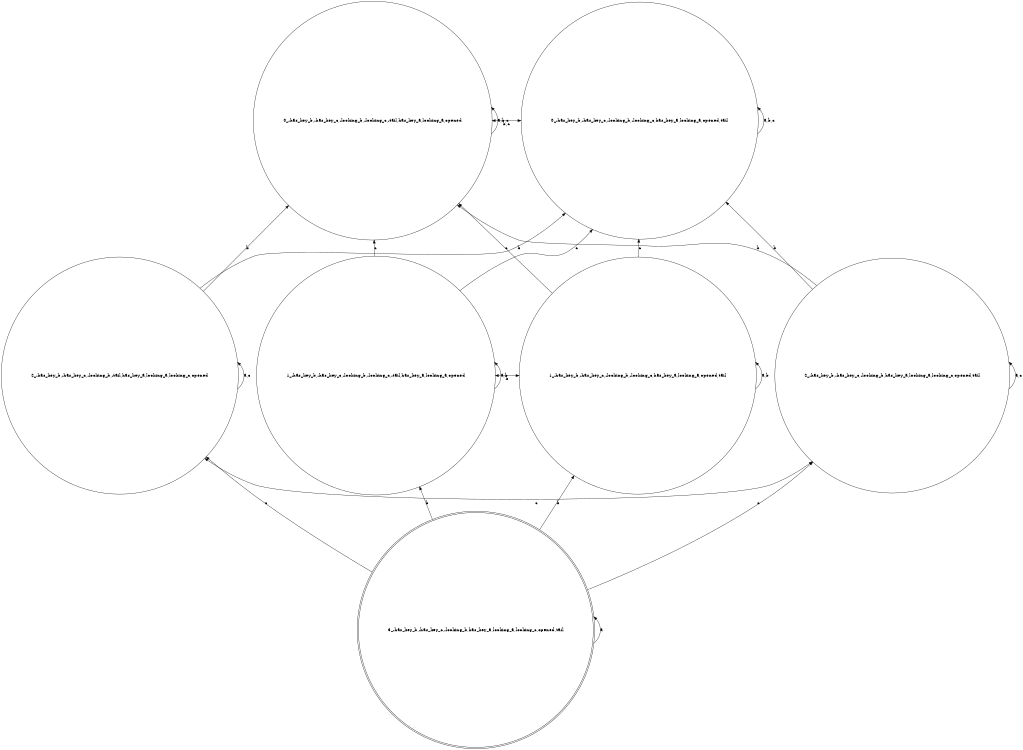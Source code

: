 digraph K_structure{
	rankdir=BT;
	size="8,5"
//WORLDS List:
	node [shape = circle] "0_-has_key_b,-has_key_c,-looking_b,-looking_c,has_key_a,looking_a,opened,tail";// (,-has_key_b,-has_key_c,-looking_b,-looking_c,has_key_a,looking_a,opened,tail)
	node [shape = circle] "1_-has_key_b,-has_key_c,-looking_b,-looking_c,has_key_a,looking_a,opened,tail";// (-has_key_b,-has_key_c,-looking_b,-looking_c,has_key_a,looking_a,opened,tail)
	node [shape = circle] "2_-has_key_b,-has_key_c,-looking_b,has_key_a,looking_a,looking_c,opened,tail";// (,-has_key_b,-has_key_c,-looking_b,has_key_a,looking_a,looking_c,opened,tail)
	node [shape = doublecircle] "3_-has_key_b,-has_key_c,-looking_b,has_key_a,looking_a,looking_c,opened,tail";// (-has_key_b,-has_key_c,-looking_b,has_key_a,looking_a,looking_c,opened,tail)
	node [shape = circle] "0_-has_key_b,-has_key_c,-looking_b,-looking_c,-tail,has_key_a,looking_a,opened";// (,-has_key_b,-has_key_c,-looking_b,-looking_c,-tail,has_key_a,looking_a,opened)
	node [shape = circle] "1_-has_key_b,-has_key_c,-looking_b,-looking_c,-tail,has_key_a,looking_a,opened";// (-has_key_b,-has_key_c,-looking_b,-looking_c,-tail,has_key_a,looking_a,opened)
	node [shape = circle] "2_-has_key_b,-has_key_c,-looking_b,-tail,has_key_a,looking_a,looking_c,opened";// (,-has_key_b,-has_key_c,-looking_b,-tail,has_key_a,looking_a,looking_c,opened)


//RANKS List:
	{rank = same; "0_-has_key_b,-has_key_c,-looking_b,-looking_c,has_key_a,looking_a,opened,tail"; "0_-has_key_b,-has_key_c,-looking_b,-looking_c,-tail,has_key_a,looking_a,opened"; }
	{rank = same; "2_-has_key_b,-has_key_c,-looking_b,has_key_a,looking_a,looking_c,opened,tail"; "2_-has_key_b,-has_key_c,-looking_b,-tail,has_key_a,looking_a,looking_c,opened"; }
	{rank = same; "1_-has_key_b,-has_key_c,-looking_b,-looking_c,has_key_a,looking_a,opened,tail"; "1_-has_key_b,-has_key_c,-looking_b,-looking_c,-tail,has_key_a,looking_a,opened"; }
	{rank = same; "3_-has_key_b,-has_key_c,-looking_b,has_key_a,looking_a,looking_c,opened,tail"; }


//EDGES List:
	"0_-has_key_b,-has_key_c,-looking_b,-looking_c,-tail,has_key_a,looking_a,opened" -> "0_-has_key_b,-has_key_c,-looking_b,-looking_c,-tail,has_key_a,looking_a,opened" [ label = "a,b,c" ];
	"0_-has_key_b,-has_key_c,-looking_b,-looking_c,has_key_a,looking_a,opened,tail" -> "0_-has_key_b,-has_key_c,-looking_b,-looking_c,has_key_a,looking_a,opened,tail" [ label = "a,b,c" ];
	"1_-has_key_b,-has_key_c,-looking_b,-looking_c,-tail,has_key_a,looking_a,opened" -> "0_-has_key_b,-has_key_c,-looking_b,-looking_c,-tail,has_key_a,looking_a,opened" [ label = "c" ];
	"1_-has_key_b,-has_key_c,-looking_b,-looking_c,-tail,has_key_a,looking_a,opened" -> "0_-has_key_b,-has_key_c,-looking_b,-looking_c,has_key_a,looking_a,opened,tail" [ label = "c" ];
	"1_-has_key_b,-has_key_c,-looking_b,-looking_c,-tail,has_key_a,looking_a,opened" -> "1_-has_key_b,-has_key_c,-looking_b,-looking_c,-tail,has_key_a,looking_a,opened" [ label = "a,b" ];
	"1_-has_key_b,-has_key_c,-looking_b,-looking_c,has_key_a,looking_a,opened,tail" -> "0_-has_key_b,-has_key_c,-looking_b,-looking_c,-tail,has_key_a,looking_a,opened" [ label = "c" ];
	"1_-has_key_b,-has_key_c,-looking_b,-looking_c,has_key_a,looking_a,opened,tail" -> "0_-has_key_b,-has_key_c,-looking_b,-looking_c,has_key_a,looking_a,opened,tail" [ label = "c" ];
	"1_-has_key_b,-has_key_c,-looking_b,-looking_c,has_key_a,looking_a,opened,tail" -> "1_-has_key_b,-has_key_c,-looking_b,-looking_c,has_key_a,looking_a,opened,tail" [ label = "a,b" ];
	"2_-has_key_b,-has_key_c,-looking_b,-tail,has_key_a,looking_a,looking_c,opened" -> "0_-has_key_b,-has_key_c,-looking_b,-looking_c,-tail,has_key_a,looking_a,opened" [ label = "b" ];
	"2_-has_key_b,-has_key_c,-looking_b,-tail,has_key_a,looking_a,looking_c,opened" -> "0_-has_key_b,-has_key_c,-looking_b,-looking_c,has_key_a,looking_a,opened,tail" [ label = "b" ];
	"2_-has_key_b,-has_key_c,-looking_b,-tail,has_key_a,looking_a,looking_c,opened" -> "2_-has_key_b,-has_key_c,-looking_b,-tail,has_key_a,looking_a,looking_c,opened" [ label = "a,c" ];
	"2_-has_key_b,-has_key_c,-looking_b,has_key_a,looking_a,looking_c,opened,tail" -> "0_-has_key_b,-has_key_c,-looking_b,-looking_c,-tail,has_key_a,looking_a,opened" [ label = "b" ];
	"2_-has_key_b,-has_key_c,-looking_b,has_key_a,looking_a,looking_c,opened,tail" -> "0_-has_key_b,-has_key_c,-looking_b,-looking_c,has_key_a,looking_a,opened,tail" [ label = "b" ];
	"2_-has_key_b,-has_key_c,-looking_b,has_key_a,looking_a,looking_c,opened,tail" -> "2_-has_key_b,-has_key_c,-looking_b,has_key_a,looking_a,looking_c,opened,tail" [ label = "a,c" ];
	"3_-has_key_b,-has_key_c,-looking_b,has_key_a,looking_a,looking_c,opened,tail" -> "1_-has_key_b,-has_key_c,-looking_b,-looking_c,-tail,has_key_a,looking_a,opened" [ label = "b" ];
	"3_-has_key_b,-has_key_c,-looking_b,has_key_a,looking_a,looking_c,opened,tail" -> "1_-has_key_b,-has_key_c,-looking_b,-looking_c,has_key_a,looking_a,opened,tail" [ label = "b" ];
	"3_-has_key_b,-has_key_c,-looking_b,has_key_a,looking_a,looking_c,opened,tail" -> "2_-has_key_b,-has_key_c,-looking_b,-tail,has_key_a,looking_a,looking_c,opened" [ label = "c" ];
	"3_-has_key_b,-has_key_c,-looking_b,has_key_a,looking_a,looking_c,opened,tail" -> "2_-has_key_b,-has_key_c,-looking_b,has_key_a,looking_a,looking_c,opened,tail" [ label = "c" ];
	"3_-has_key_b,-has_key_c,-looking_b,has_key_a,looking_a,looking_c,opened,tail" -> "3_-has_key_b,-has_key_c,-looking_b,has_key_a,looking_a,looking_c,opened,tail" [ label = "a" ];
	"0_-has_key_b,-has_key_c,-looking_b,-looking_c,-tail,has_key_a,looking_a,opened" -> "0_-has_key_b,-has_key_c,-looking_b,-looking_c,has_key_a,looking_a,opened,tail" [ dir=both label = "b,c" ];
	"1_-has_key_b,-has_key_c,-looking_b,-looking_c,-tail,has_key_a,looking_a,opened" -> "1_-has_key_b,-has_key_c,-looking_b,-looking_c,has_key_a,looking_a,opened,tail" [ dir=both label = "b" ];
	"2_-has_key_b,-has_key_c,-looking_b,-tail,has_key_a,looking_a,looking_c,opened" -> "2_-has_key_b,-has_key_c,-looking_b,has_key_a,looking_a,looking_c,opened,tail" [ dir=both label = "c" ];
}

